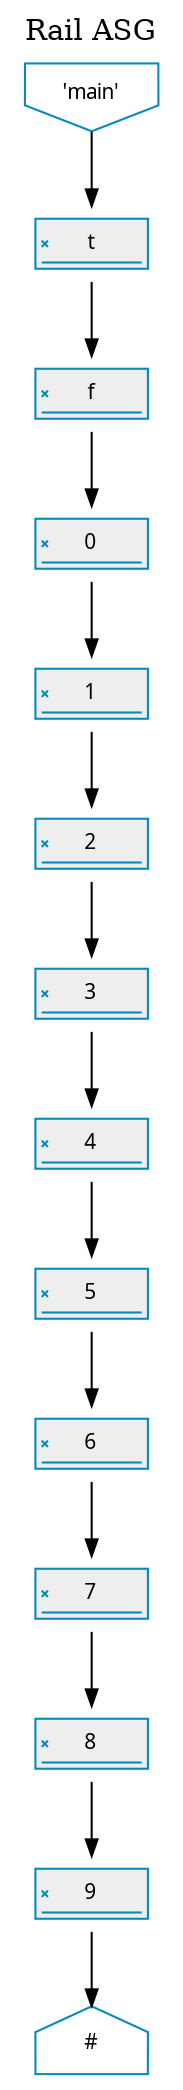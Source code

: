 digraph G {
	node [shape="circle",fontname=Courir,fontsize=10,style=filled,penwidth=1,fillcolor="#EEEEEE",color="#048ABD"]
	edge [color="#000000", arrowsize="0.8", fontsize=10, decorate=true]
	labelloc="t";
	label="Rail ASG";
	rankdir="TL";

	func_main [shape="invhouse",fillcolor="none",label="'main'"]
	func_main -> 1
	1 [label="t",shape=signature]
	1 -> 2
	2 [label="f",shape=signature]
	2 -> 3
	3 [label="0",shape=signature]
	3 -> 4
	4 [label="1",shape=signature]
	4 -> 5
	5 [label="2",shape=signature]
	5 -> 6
	6 [label="3",shape=signature]
	6 -> 7
	7 [label="4",shape=signature]
	7 -> 8
	8 [label="5",shape=signature]
	8 -> 9
	9 [label="6",shape=signature]
	9 -> 10
	10 [label="7",shape=signature]
	10 -> 11
	11 [label="8",shape=signature]
	11 -> 12
	12 [label="9",shape=signature]
	12 -> 13
	13 [label="#",shape=house,fillcolor=none]
}